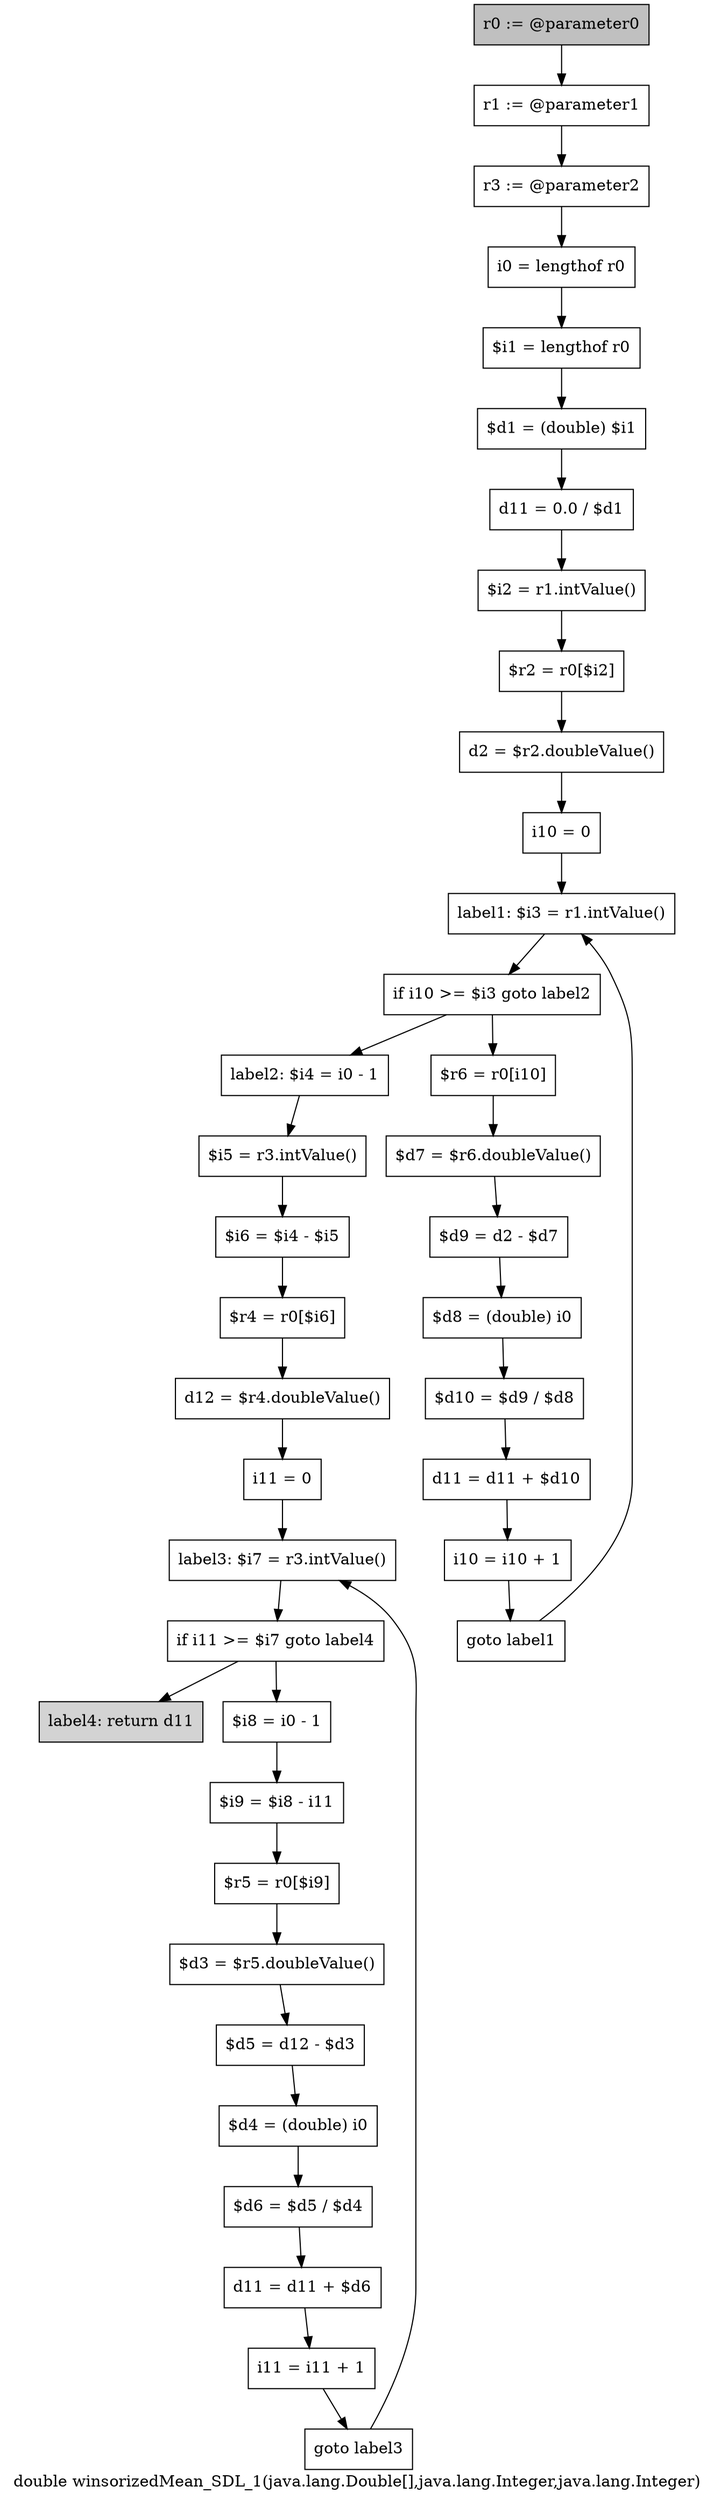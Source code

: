digraph "double winsorizedMean_SDL_1(java.lang.Double[],java.lang.Integer,java.lang.Integer)" {
    label="double winsorizedMean_SDL_1(java.lang.Double[],java.lang.Integer,java.lang.Integer)";
    node [shape=box];
    "0" [style=filled,fillcolor=gray,label="r0 := @parameter0",];
    "1" [label="r1 := @parameter1",];
    "0"->"1";
    "2" [label="r3 := @parameter2",];
    "1"->"2";
    "3" [label="i0 = lengthof r0",];
    "2"->"3";
    "4" [label="$i1 = lengthof r0",];
    "3"->"4";
    "5" [label="$d1 = (double) $i1",];
    "4"->"5";
    "6" [label="d11 = 0.0 / $d1",];
    "5"->"6";
    "7" [label="$i2 = r1.intValue()",];
    "6"->"7";
    "8" [label="$r2 = r0[$i2]",];
    "7"->"8";
    "9" [label="d2 = $r2.doubleValue()",];
    "8"->"9";
    "10" [label="i10 = 0",];
    "9"->"10";
    "11" [label="label1: $i3 = r1.intValue()",];
    "10"->"11";
    "12" [label="if i10 >= $i3 goto label2",];
    "11"->"12";
    "13" [label="$r6 = r0[i10]",];
    "12"->"13";
    "21" [label="label2: $i4 = i0 - 1",];
    "12"->"21";
    "14" [label="$d7 = $r6.doubleValue()",];
    "13"->"14";
    "15" [label="$d9 = d2 - $d7",];
    "14"->"15";
    "16" [label="$d8 = (double) i0",];
    "15"->"16";
    "17" [label="$d10 = $d9 / $d8",];
    "16"->"17";
    "18" [label="d11 = d11 + $d10",];
    "17"->"18";
    "19" [label="i10 = i10 + 1",];
    "18"->"19";
    "20" [label="goto label1",];
    "19"->"20";
    "20"->"11";
    "22" [label="$i5 = r3.intValue()",];
    "21"->"22";
    "23" [label="$i6 = $i4 - $i5",];
    "22"->"23";
    "24" [label="$r4 = r0[$i6]",];
    "23"->"24";
    "25" [label="d12 = $r4.doubleValue()",];
    "24"->"25";
    "26" [label="i11 = 0",];
    "25"->"26";
    "27" [label="label3: $i7 = r3.intValue()",];
    "26"->"27";
    "28" [label="if i11 >= $i7 goto label4",];
    "27"->"28";
    "29" [label="$i8 = i0 - 1",];
    "28"->"29";
    "39" [style=filled,fillcolor=lightgray,label="label4: return d11",];
    "28"->"39";
    "30" [label="$i9 = $i8 - i11",];
    "29"->"30";
    "31" [label="$r5 = r0[$i9]",];
    "30"->"31";
    "32" [label="$d3 = $r5.doubleValue()",];
    "31"->"32";
    "33" [label="$d5 = d12 - $d3",];
    "32"->"33";
    "34" [label="$d4 = (double) i0",];
    "33"->"34";
    "35" [label="$d6 = $d5 / $d4",];
    "34"->"35";
    "36" [label="d11 = d11 + $d6",];
    "35"->"36";
    "37" [label="i11 = i11 + 1",];
    "36"->"37";
    "38" [label="goto label3",];
    "37"->"38";
    "38"->"27";
}
